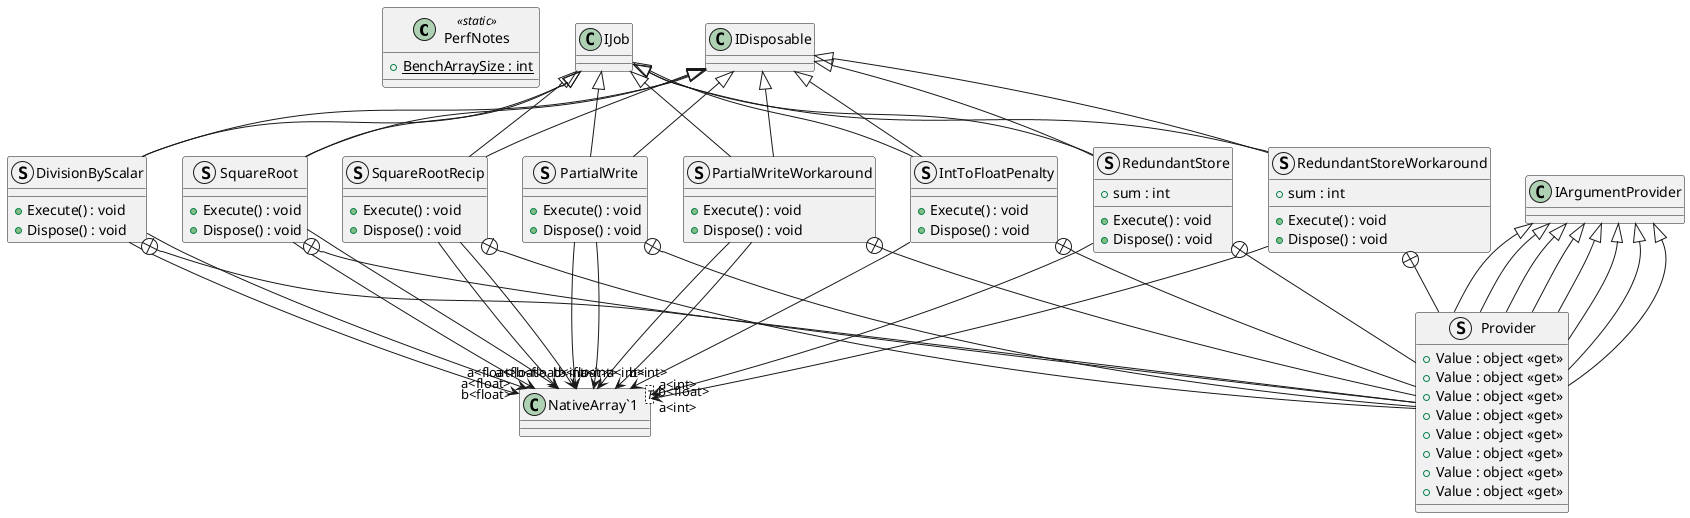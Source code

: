 @startuml
class PerfNotes <<static>> {
    + {static} BenchArraySize : int
}
struct PartialWrite {
    + Execute() : void
    + Dispose() : void
}
struct PartialWriteWorkaround {
    + Execute() : void
    + Dispose() : void
}
struct IntToFloatPenalty {
    + Execute() : void
    + Dispose() : void
}
struct DivisionByScalar {
    + Execute() : void
    + Dispose() : void
}
struct SquareRoot {
    + Execute() : void
    + Dispose() : void
}
struct SquareRootRecip {
    + Execute() : void
    + Dispose() : void
}
struct RedundantStore {
    + sum : int
    + Execute() : void
    + Dispose() : void
}
struct RedundantStoreWorkaround {
    + sum : int
    + Execute() : void
    + Dispose() : void
}
class "NativeArray`1"<T> {
}
struct Provider {
    + Value : object <<get>>
}
struct Provider {
    + Value : object <<get>>
}
struct Provider {
    + Value : object <<get>>
}
struct Provider {
    + Value : object <<get>>
}
struct Provider {
    + Value : object <<get>>
}
struct Provider {
    + Value : object <<get>>
}
struct Provider {
    + Value : object <<get>>
}
struct Provider {
    + Value : object <<get>>
}
IJob <|-- PartialWrite
IDisposable <|-- PartialWrite
PartialWrite --> "a<int>" "NativeArray`1"
PartialWrite --> "b<int>" "NativeArray`1"
IJob <|-- PartialWriteWorkaround
IDisposable <|-- PartialWriteWorkaround
PartialWriteWorkaround --> "a<int>" "NativeArray`1"
PartialWriteWorkaround --> "b<int>" "NativeArray`1"
IJob <|-- IntToFloatPenalty
IDisposable <|-- IntToFloatPenalty
IntToFloatPenalty --> "b<float>" "NativeArray`1"
IJob <|-- DivisionByScalar
IDisposable <|-- DivisionByScalar
DivisionByScalar --> "a<float>" "NativeArray`1"
DivisionByScalar --> "b<float>" "NativeArray`1"
IJob <|-- SquareRoot
IDisposable <|-- SquareRoot
SquareRoot --> "a<float>" "NativeArray`1"
SquareRoot --> "b<float>" "NativeArray`1"
IJob <|-- SquareRootRecip
IDisposable <|-- SquareRootRecip
SquareRootRecip --> "a<float>" "NativeArray`1"
SquareRootRecip --> "b<float>" "NativeArray`1"
IJob <|-- RedundantStore
IDisposable <|-- RedundantStore
RedundantStore --> "a<int>" "NativeArray`1"
IJob <|-- RedundantStoreWorkaround
IDisposable <|-- RedundantStoreWorkaround
RedundantStoreWorkaround --> "a<int>" "NativeArray`1"
PartialWrite +-- Provider
IArgumentProvider <|-- Provider
PartialWriteWorkaround +-- Provider
IArgumentProvider <|-- Provider
IntToFloatPenalty +-- Provider
IArgumentProvider <|-- Provider
DivisionByScalar +-- Provider
IArgumentProvider <|-- Provider
SquareRoot +-- Provider
IArgumentProvider <|-- Provider
SquareRootRecip +-- Provider
IArgumentProvider <|-- Provider
RedundantStore +-- Provider
IArgumentProvider <|-- Provider
RedundantStoreWorkaround +-- Provider
IArgumentProvider <|-- Provider
@enduml
